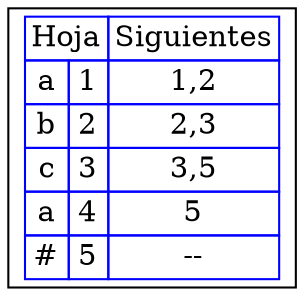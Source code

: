 digraph G{
rankdir=UD
node[shape=box]
concentrate=true
nodo0 [ label =<<table border='0' cellborder='1' color='blue' cellspacing='0'>
<tr><td colspan="2">Hoja</td><td>Siguientes</td></tr>

<tr><td>a</td><td>1</td><td>1,2</td></tr>

<tr><td>b</td><td>2</td><td>2,3</td></tr>

<tr><td>c</td><td>3</td><td>3,5</td></tr>

<tr><td>a</td><td>4</td><td>5</td></tr>

<tr><td>#</td><td>5</td><td>--</td></tr>

</table>
>];

}
